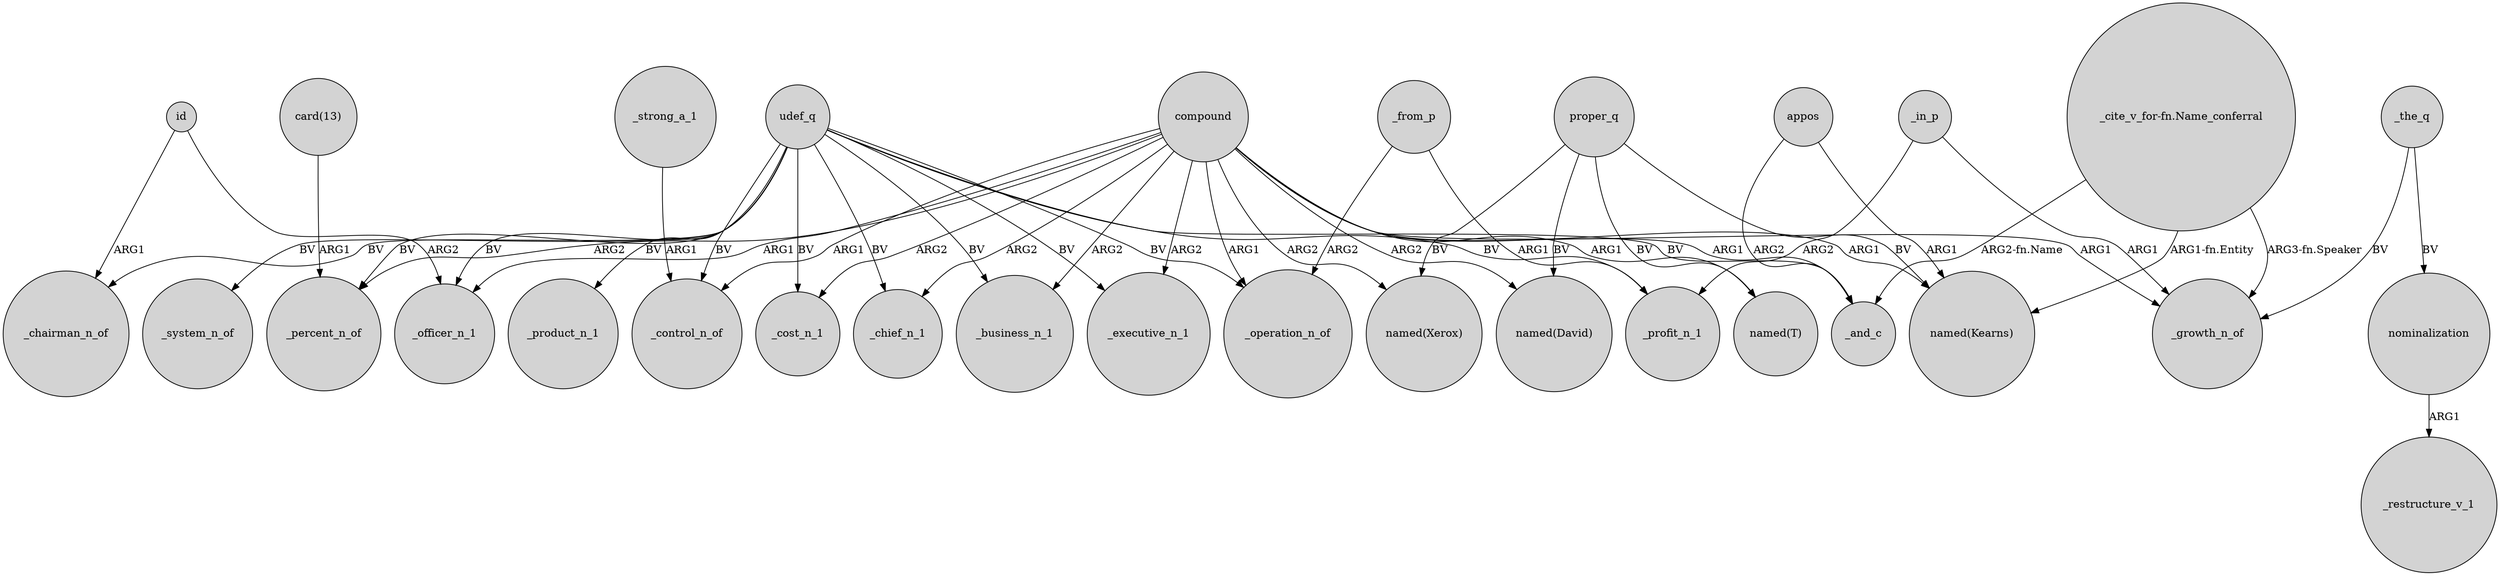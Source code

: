 digraph {
	node [shape=circle style=filled]
	_strong_a_1 -> _control_n_of [label=ARG1]
	id -> _chairman_n_of [label=ARG1]
	_the_q -> nominalization [label=BV]
	compound -> _and_c [label=ARG1]
	udef_q -> _control_n_of [label=BV]
	compound -> _chief_n_1 [label=ARG2]
	appos -> _and_c [label=ARG2]
	"_cite_v_for-fn.Name_conferral" -> "named(Kearns)" [label="ARG1-fn.Entity"]
	compound -> _cost_n_1 [label=ARG2]
	compound -> "named(T)" [label=ARG1]
	"_cite_v_for-fn.Name_conferral" -> _growth_n_of [label="ARG3-fn.Speaker"]
	_in_p -> _growth_n_of [label=ARG1]
	udef_q -> _chairman_n_of [label=BV]
	udef_q -> _chief_n_1 [label=BV]
	proper_q -> "named(Xerox)" [label=BV]
	udef_q -> _profit_n_1 [label=BV]
	udef_q -> _product_n_1 [label=BV]
	compound -> _operation_n_of [label=ARG1]
	udef_q -> _and_c [label=BV]
	udef_q -> _business_n_1 [label=BV]
	_in_p -> _profit_n_1 [label=ARG2]
	compound -> "named(Kearns)" [label=ARG1]
	udef_q -> _executive_n_1 [label=BV]
	nominalization -> _restructure_v_1 [label=ARG1]
	"card(13)" -> _percent_n_of [label=ARG1]
	udef_q -> _percent_n_of [label=BV]
	compound -> "named(Xerox)" [label=ARG2]
	udef_q -> _operation_n_of [label=BV]
	compound -> _percent_n_of [label=ARG2]
	appos -> "named(Kearns)" [label=ARG1]
	compound -> _control_n_of [label=ARG1]
	compound -> _officer_n_1 [label=ARG1]
	udef_q -> _officer_n_1 [label=BV]
	"_cite_v_for-fn.Name_conferral" -> _and_c [label="ARG2-fn.Name"]
	compound -> _business_n_1 [label=ARG2]
	proper_q -> "named(Kearns)" [label=BV]
	udef_q -> _system_n_of [label=BV]
	_the_q -> _growth_n_of [label=BV]
	proper_q -> "named(T)" [label=BV]
	compound -> _growth_n_of [label=ARG1]
	_from_p -> _operation_n_of [label=ARG2]
	id -> _officer_n_1 [label=ARG2]
	proper_q -> "named(David)" [label=BV]
	compound -> _executive_n_1 [label=ARG2]
	_from_p -> _profit_n_1 [label=ARG1]
	udef_q -> _cost_n_1 [label=BV]
	compound -> "named(David)" [label=ARG2]
}
